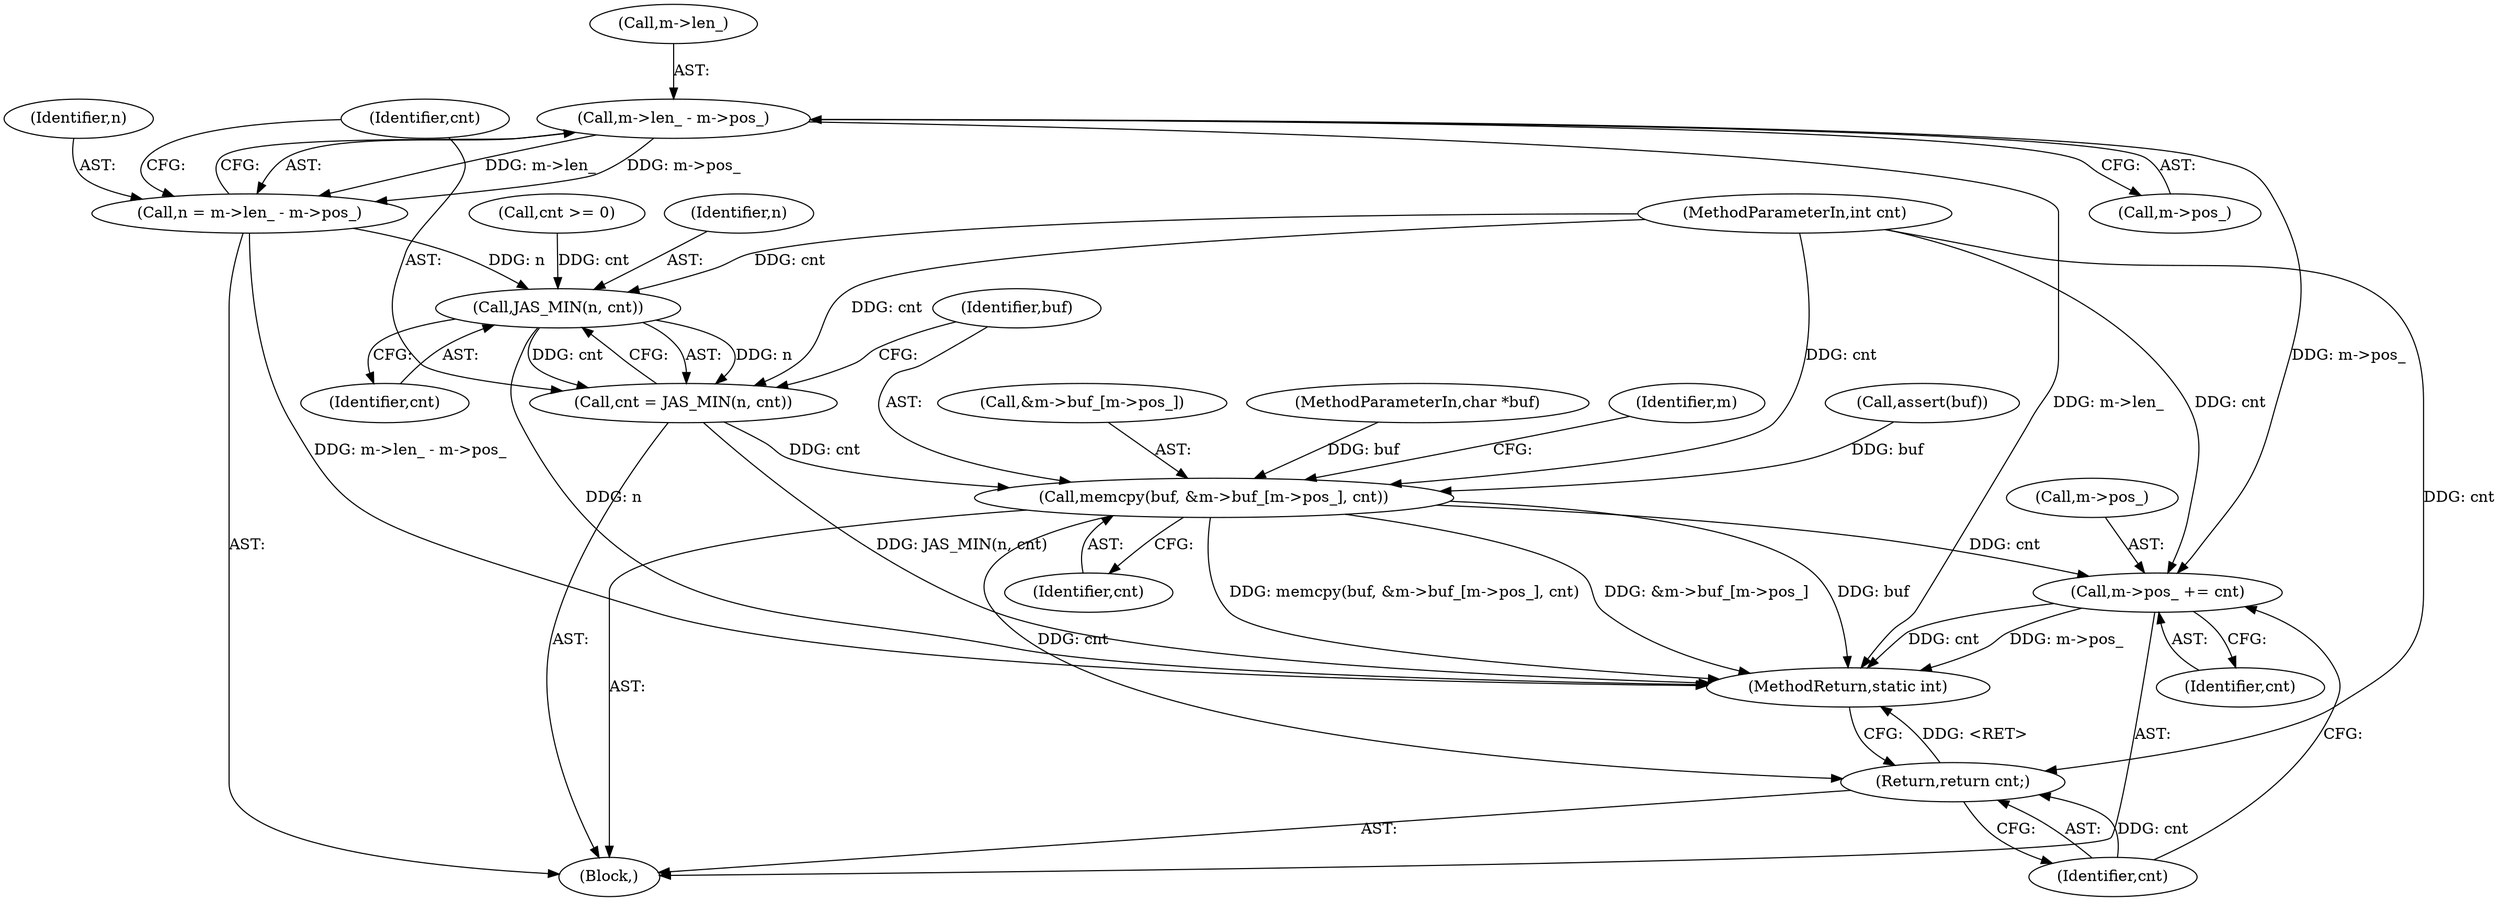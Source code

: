 digraph "0_jasper_634ce8e8a5accc0fa05dd2c20d42b4749d4b2735_4@pointer" {
"1000129" [label="(Call,m->len_ - m->pos_)"];
"1000127" [label="(Call,n = m->len_ - m->pos_)"];
"1000138" [label="(Call,JAS_MIN(n, cnt))"];
"1000136" [label="(Call,cnt = JAS_MIN(n, cnt))"];
"1000141" [label="(Call,memcpy(buf, &m->buf_[m->pos_], cnt))"];
"1000152" [label="(Call,m->pos_ += cnt)"];
"1000157" [label="(Return,return cnt;)"];
"1000138" [label="(Call,JAS_MIN(n, cnt))"];
"1000159" [label="(MethodReturn,static int)"];
"1000104" [label="(Block,)"];
"1000153" [label="(Call,m->pos_)"];
"1000141" [label="(Call,memcpy(buf, &m->buf_[m->pos_], cnt))"];
"1000156" [label="(Identifier,cnt)"];
"1000157" [label="(Return,return cnt;)"];
"1000127" [label="(Call,n = m->len_ - m->pos_)"];
"1000136" [label="(Call,cnt = JAS_MIN(n, cnt))"];
"1000158" [label="(Identifier,cnt)"];
"1000152" [label="(Call,m->pos_ += cnt)"];
"1000154" [label="(Identifier,m)"];
"1000151" [label="(Identifier,cnt)"];
"1000129" [label="(Call,m->len_ - m->pos_)"];
"1000103" [label="(MethodParameterIn,int cnt)"];
"1000110" [label="(Call,assert(buf))"];
"1000142" [label="(Identifier,buf)"];
"1000130" [label="(Call,m->len_)"];
"1000140" [label="(Identifier,cnt)"];
"1000143" [label="(Call,&m->buf_[m->pos_])"];
"1000133" [label="(Call,m->pos_)"];
"1000128" [label="(Identifier,n)"];
"1000139" [label="(Identifier,n)"];
"1000102" [label="(MethodParameterIn,char *buf)"];
"1000107" [label="(Call,cnt >= 0)"];
"1000137" [label="(Identifier,cnt)"];
"1000129" -> "1000127"  [label="AST: "];
"1000129" -> "1000133"  [label="CFG: "];
"1000130" -> "1000129"  [label="AST: "];
"1000133" -> "1000129"  [label="AST: "];
"1000127" -> "1000129"  [label="CFG: "];
"1000129" -> "1000159"  [label="DDG: m->len_"];
"1000129" -> "1000127"  [label="DDG: m->len_"];
"1000129" -> "1000127"  [label="DDG: m->pos_"];
"1000129" -> "1000152"  [label="DDG: m->pos_"];
"1000127" -> "1000104"  [label="AST: "];
"1000128" -> "1000127"  [label="AST: "];
"1000137" -> "1000127"  [label="CFG: "];
"1000127" -> "1000159"  [label="DDG: m->len_ - m->pos_"];
"1000127" -> "1000138"  [label="DDG: n"];
"1000138" -> "1000136"  [label="AST: "];
"1000138" -> "1000140"  [label="CFG: "];
"1000139" -> "1000138"  [label="AST: "];
"1000140" -> "1000138"  [label="AST: "];
"1000136" -> "1000138"  [label="CFG: "];
"1000138" -> "1000159"  [label="DDG: n"];
"1000138" -> "1000136"  [label="DDG: n"];
"1000138" -> "1000136"  [label="DDG: cnt"];
"1000107" -> "1000138"  [label="DDG: cnt"];
"1000103" -> "1000138"  [label="DDG: cnt"];
"1000136" -> "1000104"  [label="AST: "];
"1000137" -> "1000136"  [label="AST: "];
"1000142" -> "1000136"  [label="CFG: "];
"1000136" -> "1000159"  [label="DDG: JAS_MIN(n, cnt)"];
"1000103" -> "1000136"  [label="DDG: cnt"];
"1000136" -> "1000141"  [label="DDG: cnt"];
"1000141" -> "1000104"  [label="AST: "];
"1000141" -> "1000151"  [label="CFG: "];
"1000142" -> "1000141"  [label="AST: "];
"1000143" -> "1000141"  [label="AST: "];
"1000151" -> "1000141"  [label="AST: "];
"1000154" -> "1000141"  [label="CFG: "];
"1000141" -> "1000159"  [label="DDG: buf"];
"1000141" -> "1000159"  [label="DDG: memcpy(buf, &m->buf_[m->pos_], cnt)"];
"1000141" -> "1000159"  [label="DDG: &m->buf_[m->pos_]"];
"1000110" -> "1000141"  [label="DDG: buf"];
"1000102" -> "1000141"  [label="DDG: buf"];
"1000103" -> "1000141"  [label="DDG: cnt"];
"1000141" -> "1000152"  [label="DDG: cnt"];
"1000141" -> "1000157"  [label="DDG: cnt"];
"1000152" -> "1000104"  [label="AST: "];
"1000152" -> "1000156"  [label="CFG: "];
"1000153" -> "1000152"  [label="AST: "];
"1000156" -> "1000152"  [label="AST: "];
"1000158" -> "1000152"  [label="CFG: "];
"1000152" -> "1000159"  [label="DDG: m->pos_"];
"1000152" -> "1000159"  [label="DDG: cnt"];
"1000103" -> "1000152"  [label="DDG: cnt"];
"1000157" -> "1000104"  [label="AST: "];
"1000157" -> "1000158"  [label="CFG: "];
"1000158" -> "1000157"  [label="AST: "];
"1000159" -> "1000157"  [label="CFG: "];
"1000157" -> "1000159"  [label="DDG: <RET>"];
"1000158" -> "1000157"  [label="DDG: cnt"];
"1000103" -> "1000157"  [label="DDG: cnt"];
}
